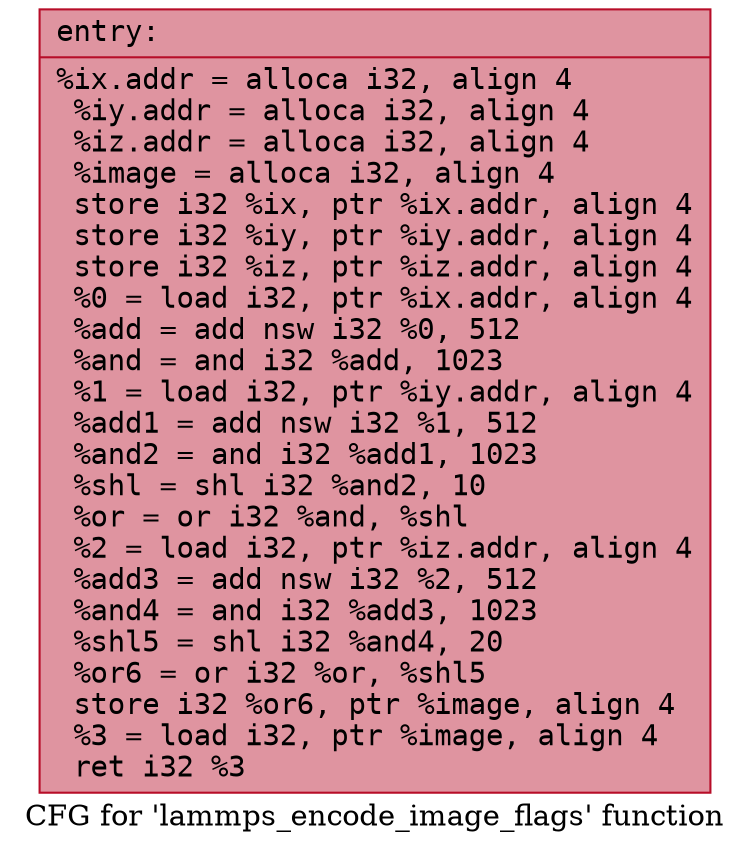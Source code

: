 digraph "CFG for 'lammps_encode_image_flags' function" {
	label="CFG for 'lammps_encode_image_flags' function";

	Node0x55bdf81407a0 [shape=record,color="#b70d28ff", style=filled, fillcolor="#b70d2870" fontname="Courier",label="{entry:\l|  %ix.addr = alloca i32, align 4\l  %iy.addr = alloca i32, align 4\l  %iz.addr = alloca i32, align 4\l  %image = alloca i32, align 4\l  store i32 %ix, ptr %ix.addr, align 4\l  store i32 %iy, ptr %iy.addr, align 4\l  store i32 %iz, ptr %iz.addr, align 4\l  %0 = load i32, ptr %ix.addr, align 4\l  %add = add nsw i32 %0, 512\l  %and = and i32 %add, 1023\l  %1 = load i32, ptr %iy.addr, align 4\l  %add1 = add nsw i32 %1, 512\l  %and2 = and i32 %add1, 1023\l  %shl = shl i32 %and2, 10\l  %or = or i32 %and, %shl\l  %2 = load i32, ptr %iz.addr, align 4\l  %add3 = add nsw i32 %2, 512\l  %and4 = and i32 %add3, 1023\l  %shl5 = shl i32 %and4, 20\l  %or6 = or i32 %or, %shl5\l  store i32 %or6, ptr %image, align 4\l  %3 = load i32, ptr %image, align 4\l  ret i32 %3\l}"];
}

